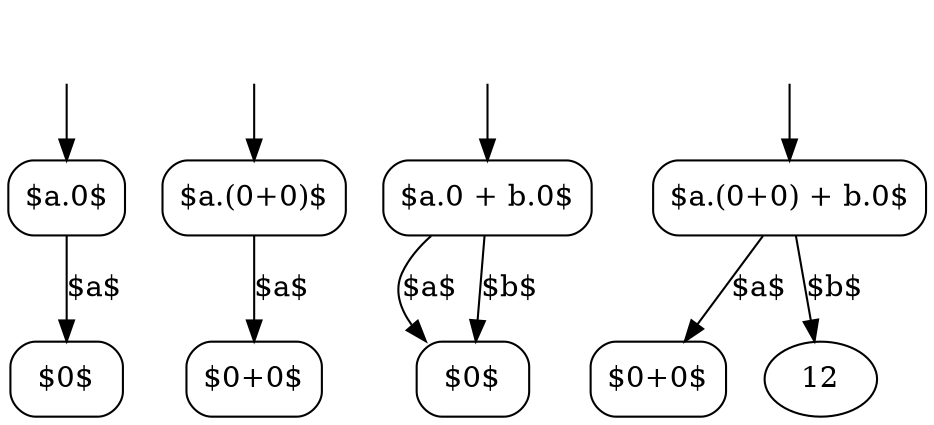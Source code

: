 digraph 
{
0 [shape = plaintext, label = ""]
1 [shape = box, label = "$a.0$", style = rounded];
2 [shape = box, label = "$0$", style = rounded];
1 -> 2[label = "$a$"]
0 -> 1

3 [shape = plaintext, label = ""]
4 [shape = box, label = "$a.(0+0)$", style = rounded];
5 [shape = box, label = "$0+0$", style = rounded];
4 -> 5[label = "$a$"]
3 -> 4


6 [shape = plaintext, label = ""]
7 [shape = box, label = "$a.0 + b.0$", style = rounded];
8 [shape = box, label = "$0$", style = rounded];
7 -> 8[label = "$a$"]
7 -> 8[label = "$b$"]
6 -> 7

9 [shape = plaintext, label = ""]
10 [shape = box, label = "$a.(0+0) + b.0$", style = rounded];
11 [shape = box, label = "$0$", style = rounded];
11 [shape = box, label = "$0+0$", style = rounded];
10 -> 11[label = "$a$"]
10 -> 12[label = "$b$"]
9 -> 10

} 

